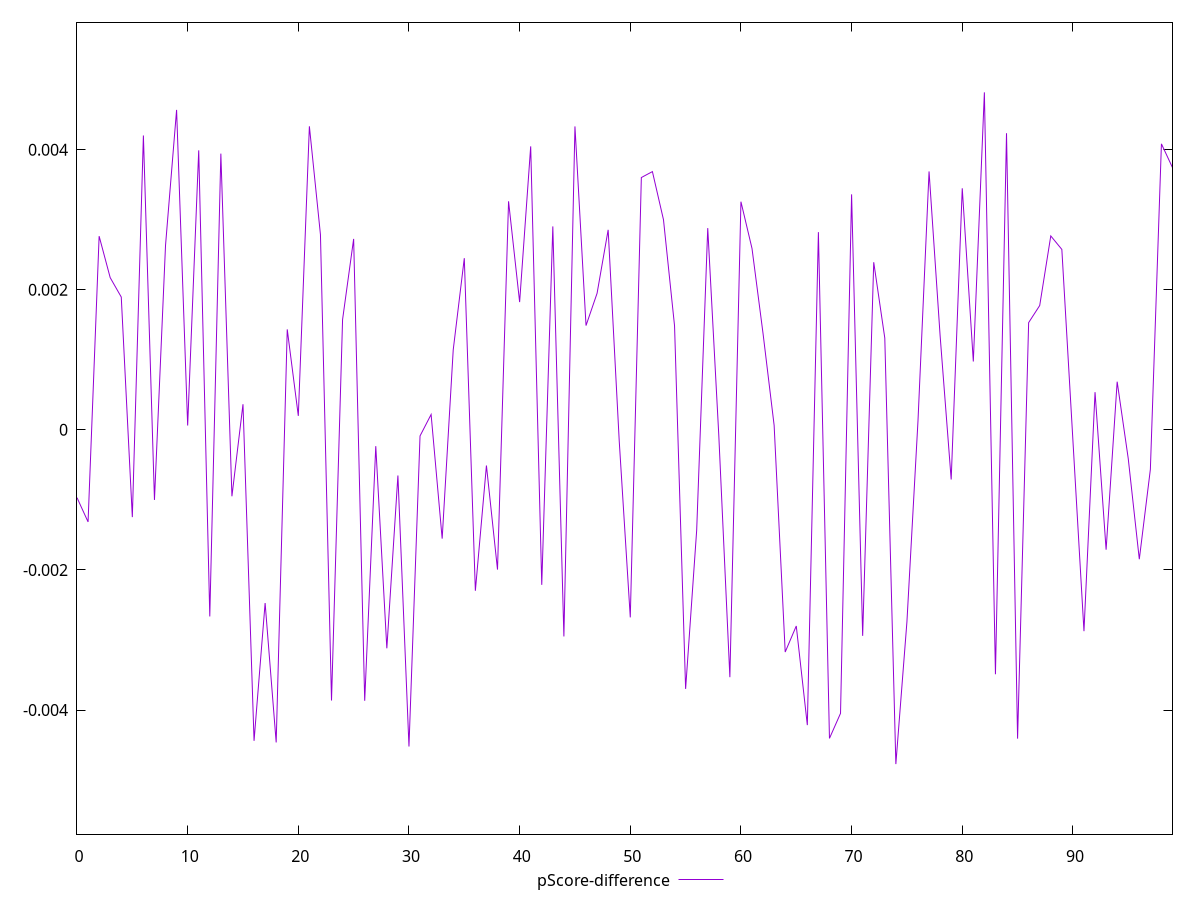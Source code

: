 reset

$pScoreDifference <<EOF
0 -0.0009677897482005537
1 -0.0013140090055246967
2 0.0027655263386379136
3 0.002173057208766538
4 0.0018960974932193952
5 -0.001245886198205981
6 0.004202632288580088
7 -0.001000395960920053
8 0.0026334156002205122
9 0.0045681700112487345
10 0.00006207147435810523
11 0.0039906000755528526
12 -0.0026634098713629317
13 0.003943839130734705
14 -0.000947977706644898
15 0.0003661542307155097
16 -0.004439176748416762
17 -0.0024719128479455676
18 -0.004462200957035534
19 0.0014347175546846058
20 0.0001999937132394214
21 0.004333595729899109
22 0.002787722845420948
23 -0.003863473781339888
24 0.001574658847924404
25 0.0027263227782576838
26 -0.0038677292910951344
27 -0.00023234777629954628
28 -0.003118827896589904
29 -0.0006510243029519414
30 -0.004520399979566547
31 -0.00008631802777137043
32 0.0002195939967680749
33 -0.0015528406250910204
34 0.0011433659016206743
35 0.002451233385058038
36 -0.002297196944464619
37 -0.0005091800476850067
38 -0.0019947381983943524
39 0.0032629947724700514
40 0.0018241187066234676
41 0.004047393317926584
42 -0.0022122073260648634
43 0.0029047868126723664
44 -0.002949322712307356
45 0.0043325822740790665
46 0.0014890152369246845
47 0.001950231741713715
48 0.0028558900062645165
49 -0.00015556868441801708
50 -0.002677142732448512
51 0.003602648423867927
52 0.0036870633846473044
53 0.0030004850070450284
54 0.0014845215713218396
55 -0.0036980542282997186
56 -0.0014333208361306804
57 0.002880287894953981
58 -0.00008141205413758623
59 -0.00353033752020937
60 0.003257674854283854
61 0.0025898050516778293
62 0.0013721764514499357
63 0.00006376633827787082
64 -0.003171792924529071
65 -0.0027999290925315723
66 -0.004215147943005593
67 0.0028229013049110296
68 -0.004404377281948535
69 -0.004046810751553553
70 0.0033626022067901884
71 -0.0029409877938738616
72 0.002393258985036617
73 0.0013108812574771367
74 -0.004771348504151618
75 -0.0027405479935938004
76 0.00012819440380917868
77 0.0036895803550791584
78 0.0013442747433991542
79 -0.0007086255156468213
80 0.0034489995127604534
81 0.0009760455639120647
82 0.0048187180393108875
83 -0.0034887190168091387
84 0.004235515864068784
85 -0.004408432992358491
86 0.0015312613139316644
87 0.0017754451741142097
88 0.002768788678257472
89 0.002576119181812664
91 -0.0028739554712754467
92 0.0005384083437265375
93 -0.0017110944707580678
94 0.0006878933663417852
95 -0.00040926794859674764
96 -0.0018468610670460128
97 -0.0005645233418269391
98 0.004083441973784047
99 0.003744102990666298
EOF

set key outside below
set xrange [0:99]
set yrange [-0.005771348504151618:0.0058187180393108875]
set trange [-0.005771348504151618:0.0058187180393108875]
set terminal svg size 640, 500 enhanced background rgb 'white'
set output "report/report_00029_2021-02-24T13-36-40.390Z/largest-contentful-paint/samples/card/pScore-difference/values.svg"

plot $pScoreDifference title "pScore-difference" with line

reset
